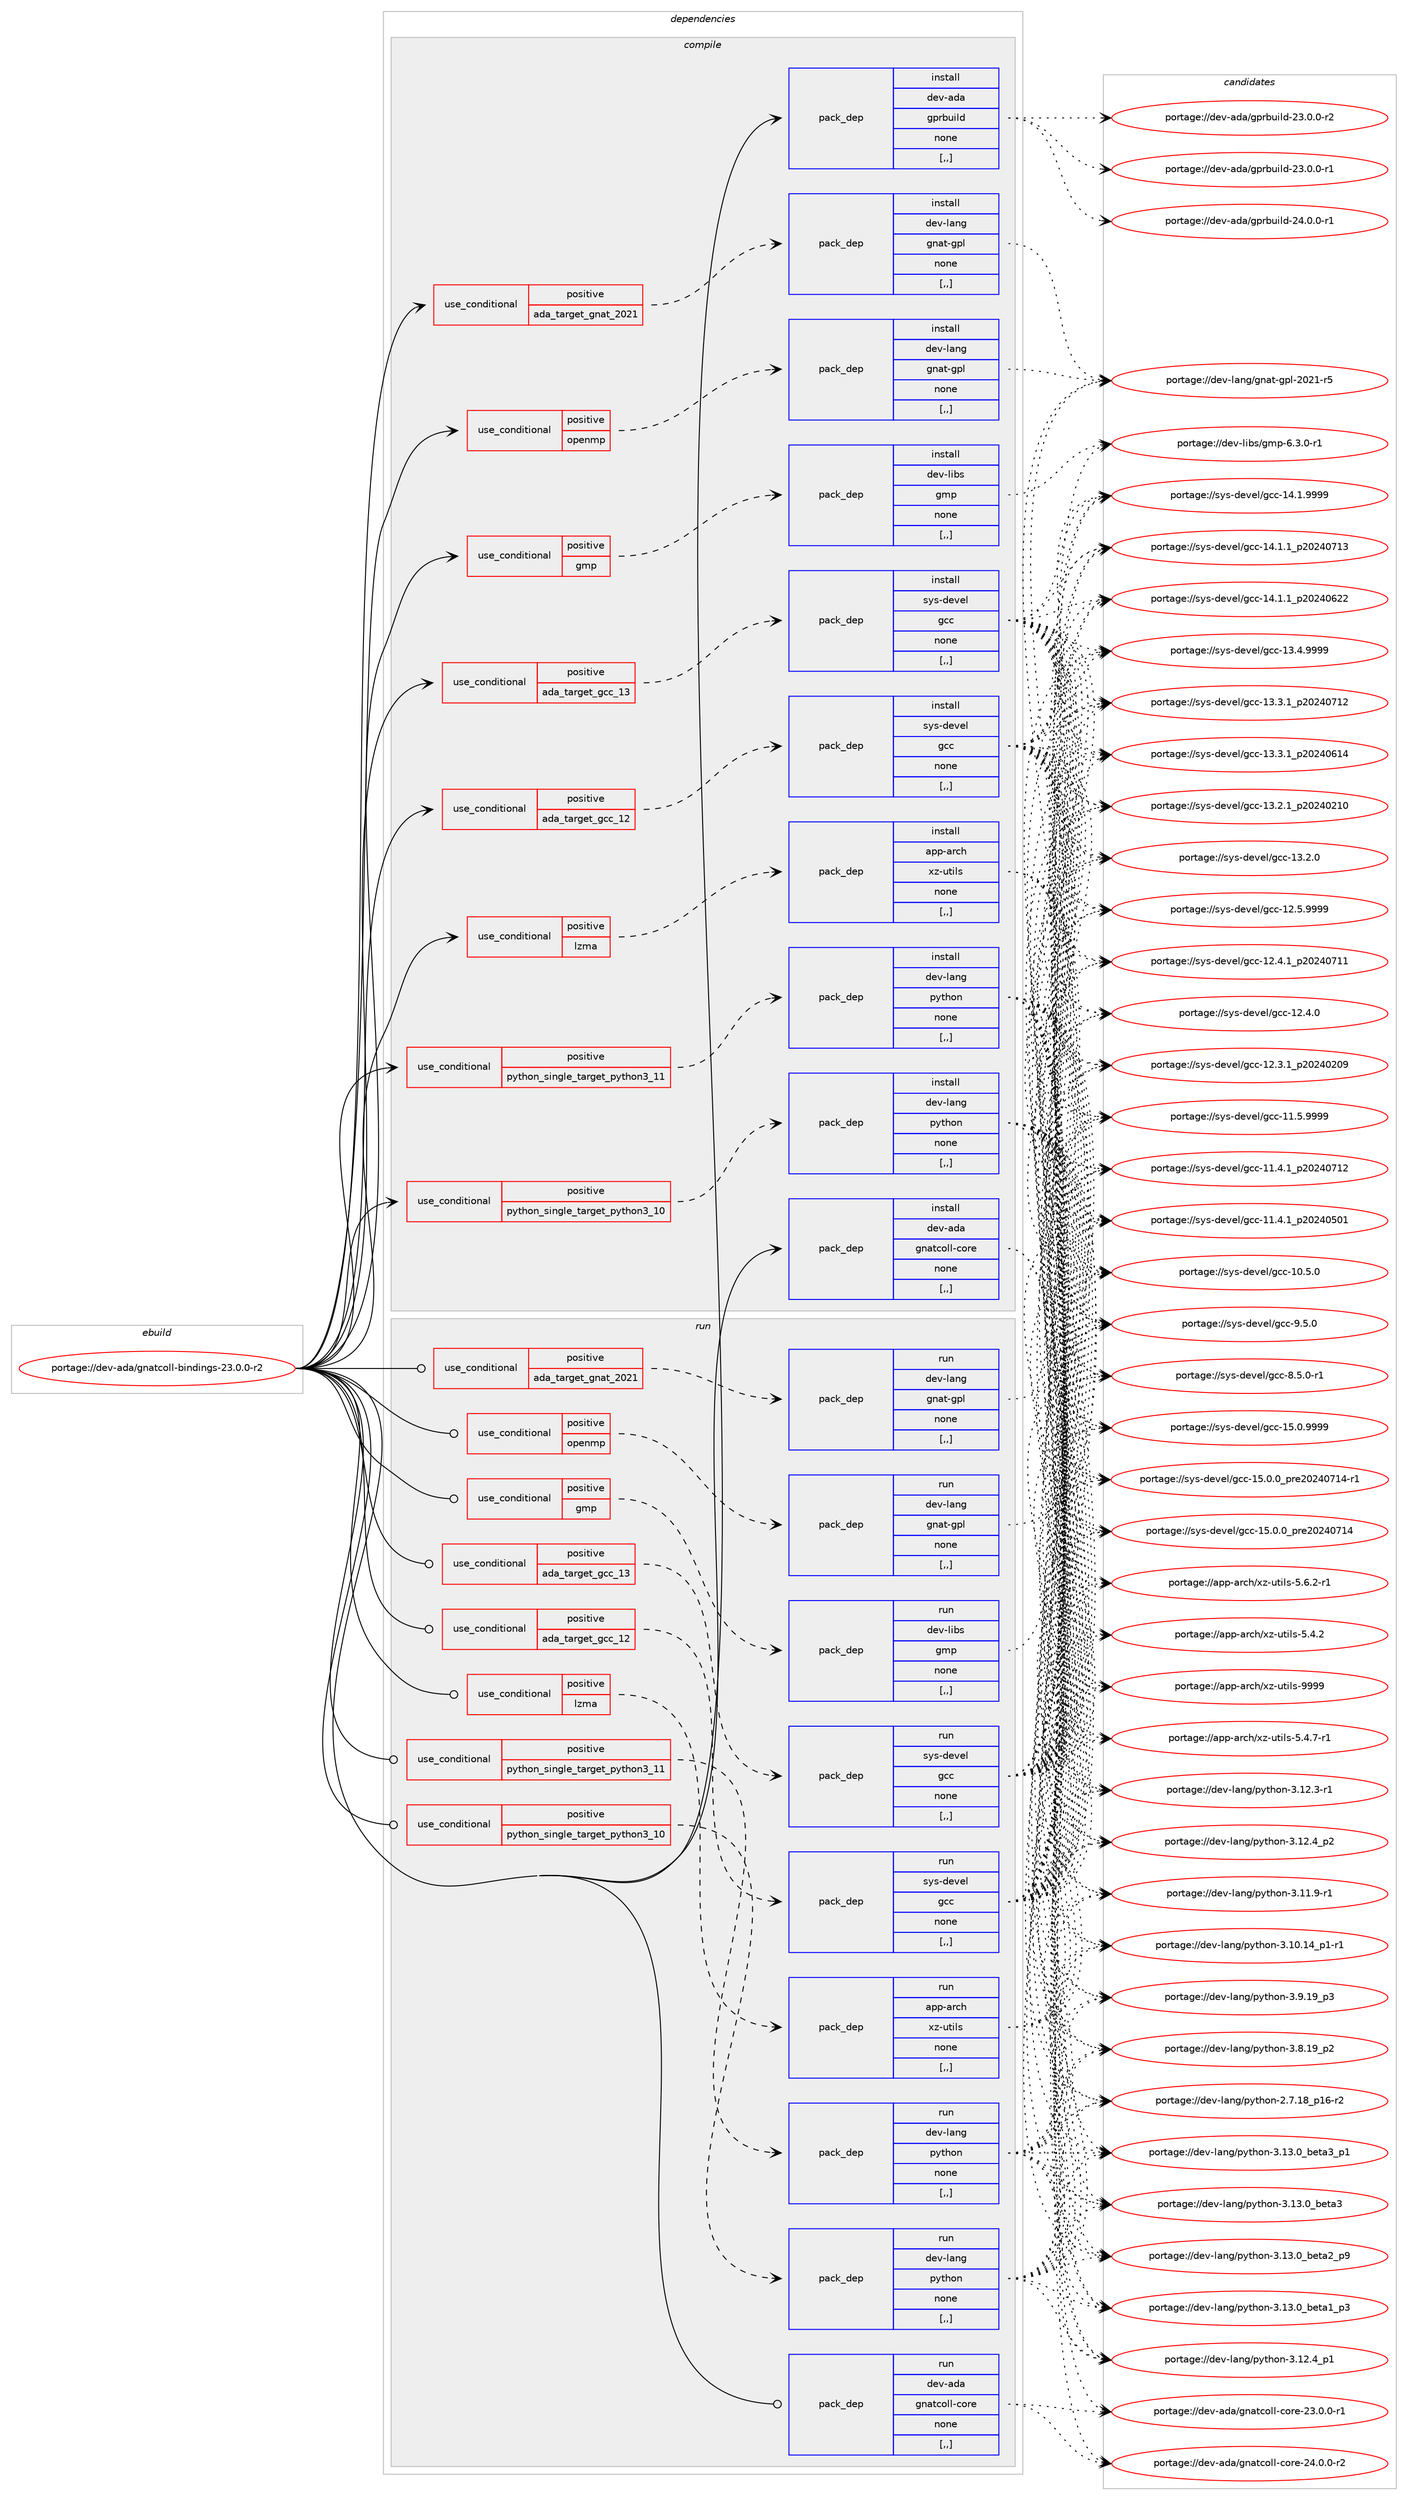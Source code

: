 digraph prolog {

# *************
# Graph options
# *************

newrank=true;
concentrate=true;
compound=true;
graph [rankdir=LR,fontname=Helvetica,fontsize=10,ranksep=1.5];#, ranksep=2.5, nodesep=0.2];
edge  [arrowhead=vee];
node  [fontname=Helvetica,fontsize=10];

# **********
# The ebuild
# **********

subgraph cluster_leftcol {
color=gray;
label=<<i>ebuild</i>>;
id [label="portage://dev-ada/gnatcoll-bindings-23.0.0-r2", color=red, width=4, href="../dev-ada/gnatcoll-bindings-23.0.0-r2.svg"];
}

# ****************
# The dependencies
# ****************

subgraph cluster_midcol {
color=gray;
label=<<i>dependencies</i>>;
subgraph cluster_compile {
fillcolor="#eeeeee";
style=filled;
label=<<i>compile</i>>;
subgraph cond16583 {
dependency63824 [label=<<TABLE BORDER="0" CELLBORDER="1" CELLSPACING="0" CELLPADDING="4"><TR><TD ROWSPAN="3" CELLPADDING="10">use_conditional</TD></TR><TR><TD>positive</TD></TR><TR><TD>ada_target_gcc_12</TD></TR></TABLE>>, shape=none, color=red];
subgraph pack46321 {
dependency63825 [label=<<TABLE BORDER="0" CELLBORDER="1" CELLSPACING="0" CELLPADDING="4" WIDTH="220"><TR><TD ROWSPAN="6" CELLPADDING="30">pack_dep</TD></TR><TR><TD WIDTH="110">install</TD></TR><TR><TD>sys-devel</TD></TR><TR><TD>gcc</TD></TR><TR><TD>none</TD></TR><TR><TD>[,,]</TD></TR></TABLE>>, shape=none, color=blue];
}
dependency63824:e -> dependency63825:w [weight=20,style="dashed",arrowhead="vee"];
}
id:e -> dependency63824:w [weight=20,style="solid",arrowhead="vee"];
subgraph cond16584 {
dependency63826 [label=<<TABLE BORDER="0" CELLBORDER="1" CELLSPACING="0" CELLPADDING="4"><TR><TD ROWSPAN="3" CELLPADDING="10">use_conditional</TD></TR><TR><TD>positive</TD></TR><TR><TD>ada_target_gcc_13</TD></TR></TABLE>>, shape=none, color=red];
subgraph pack46322 {
dependency63827 [label=<<TABLE BORDER="0" CELLBORDER="1" CELLSPACING="0" CELLPADDING="4" WIDTH="220"><TR><TD ROWSPAN="6" CELLPADDING="30">pack_dep</TD></TR><TR><TD WIDTH="110">install</TD></TR><TR><TD>sys-devel</TD></TR><TR><TD>gcc</TD></TR><TR><TD>none</TD></TR><TR><TD>[,,]</TD></TR></TABLE>>, shape=none, color=blue];
}
dependency63826:e -> dependency63827:w [weight=20,style="dashed",arrowhead="vee"];
}
id:e -> dependency63826:w [weight=20,style="solid",arrowhead="vee"];
subgraph cond16585 {
dependency63828 [label=<<TABLE BORDER="0" CELLBORDER="1" CELLSPACING="0" CELLPADDING="4"><TR><TD ROWSPAN="3" CELLPADDING="10">use_conditional</TD></TR><TR><TD>positive</TD></TR><TR><TD>ada_target_gnat_2021</TD></TR></TABLE>>, shape=none, color=red];
subgraph pack46323 {
dependency63829 [label=<<TABLE BORDER="0" CELLBORDER="1" CELLSPACING="0" CELLPADDING="4" WIDTH="220"><TR><TD ROWSPAN="6" CELLPADDING="30">pack_dep</TD></TR><TR><TD WIDTH="110">install</TD></TR><TR><TD>dev-lang</TD></TR><TR><TD>gnat-gpl</TD></TR><TR><TD>none</TD></TR><TR><TD>[,,]</TD></TR></TABLE>>, shape=none, color=blue];
}
dependency63828:e -> dependency63829:w [weight=20,style="dashed",arrowhead="vee"];
}
id:e -> dependency63828:w [weight=20,style="solid",arrowhead="vee"];
subgraph cond16586 {
dependency63830 [label=<<TABLE BORDER="0" CELLBORDER="1" CELLSPACING="0" CELLPADDING="4"><TR><TD ROWSPAN="3" CELLPADDING="10">use_conditional</TD></TR><TR><TD>positive</TD></TR><TR><TD>gmp</TD></TR></TABLE>>, shape=none, color=red];
subgraph pack46324 {
dependency63831 [label=<<TABLE BORDER="0" CELLBORDER="1" CELLSPACING="0" CELLPADDING="4" WIDTH="220"><TR><TD ROWSPAN="6" CELLPADDING="30">pack_dep</TD></TR><TR><TD WIDTH="110">install</TD></TR><TR><TD>dev-libs</TD></TR><TR><TD>gmp</TD></TR><TR><TD>none</TD></TR><TR><TD>[,,]</TD></TR></TABLE>>, shape=none, color=blue];
}
dependency63830:e -> dependency63831:w [weight=20,style="dashed",arrowhead="vee"];
}
id:e -> dependency63830:w [weight=20,style="solid",arrowhead="vee"];
subgraph cond16587 {
dependency63832 [label=<<TABLE BORDER="0" CELLBORDER="1" CELLSPACING="0" CELLPADDING="4"><TR><TD ROWSPAN="3" CELLPADDING="10">use_conditional</TD></TR><TR><TD>positive</TD></TR><TR><TD>lzma</TD></TR></TABLE>>, shape=none, color=red];
subgraph pack46325 {
dependency63833 [label=<<TABLE BORDER="0" CELLBORDER="1" CELLSPACING="0" CELLPADDING="4" WIDTH="220"><TR><TD ROWSPAN="6" CELLPADDING="30">pack_dep</TD></TR><TR><TD WIDTH="110">install</TD></TR><TR><TD>app-arch</TD></TR><TR><TD>xz-utils</TD></TR><TR><TD>none</TD></TR><TR><TD>[,,]</TD></TR></TABLE>>, shape=none, color=blue];
}
dependency63832:e -> dependency63833:w [weight=20,style="dashed",arrowhead="vee"];
}
id:e -> dependency63832:w [weight=20,style="solid",arrowhead="vee"];
subgraph cond16588 {
dependency63834 [label=<<TABLE BORDER="0" CELLBORDER="1" CELLSPACING="0" CELLPADDING="4"><TR><TD ROWSPAN="3" CELLPADDING="10">use_conditional</TD></TR><TR><TD>positive</TD></TR><TR><TD>openmp</TD></TR></TABLE>>, shape=none, color=red];
subgraph pack46326 {
dependency63835 [label=<<TABLE BORDER="0" CELLBORDER="1" CELLSPACING="0" CELLPADDING="4" WIDTH="220"><TR><TD ROWSPAN="6" CELLPADDING="30">pack_dep</TD></TR><TR><TD WIDTH="110">install</TD></TR><TR><TD>dev-lang</TD></TR><TR><TD>gnat-gpl</TD></TR><TR><TD>none</TD></TR><TR><TD>[,,]</TD></TR></TABLE>>, shape=none, color=blue];
}
dependency63834:e -> dependency63835:w [weight=20,style="dashed",arrowhead="vee"];
}
id:e -> dependency63834:w [weight=20,style="solid",arrowhead="vee"];
subgraph cond16589 {
dependency63836 [label=<<TABLE BORDER="0" CELLBORDER="1" CELLSPACING="0" CELLPADDING="4"><TR><TD ROWSPAN="3" CELLPADDING="10">use_conditional</TD></TR><TR><TD>positive</TD></TR><TR><TD>python_single_target_python3_10</TD></TR></TABLE>>, shape=none, color=red];
subgraph pack46327 {
dependency63837 [label=<<TABLE BORDER="0" CELLBORDER="1" CELLSPACING="0" CELLPADDING="4" WIDTH="220"><TR><TD ROWSPAN="6" CELLPADDING="30">pack_dep</TD></TR><TR><TD WIDTH="110">install</TD></TR><TR><TD>dev-lang</TD></TR><TR><TD>python</TD></TR><TR><TD>none</TD></TR><TR><TD>[,,]</TD></TR></TABLE>>, shape=none, color=blue];
}
dependency63836:e -> dependency63837:w [weight=20,style="dashed",arrowhead="vee"];
}
id:e -> dependency63836:w [weight=20,style="solid",arrowhead="vee"];
subgraph cond16590 {
dependency63838 [label=<<TABLE BORDER="0" CELLBORDER="1" CELLSPACING="0" CELLPADDING="4"><TR><TD ROWSPAN="3" CELLPADDING="10">use_conditional</TD></TR><TR><TD>positive</TD></TR><TR><TD>python_single_target_python3_11</TD></TR></TABLE>>, shape=none, color=red];
subgraph pack46328 {
dependency63839 [label=<<TABLE BORDER="0" CELLBORDER="1" CELLSPACING="0" CELLPADDING="4" WIDTH="220"><TR><TD ROWSPAN="6" CELLPADDING="30">pack_dep</TD></TR><TR><TD WIDTH="110">install</TD></TR><TR><TD>dev-lang</TD></TR><TR><TD>python</TD></TR><TR><TD>none</TD></TR><TR><TD>[,,]</TD></TR></TABLE>>, shape=none, color=blue];
}
dependency63838:e -> dependency63839:w [weight=20,style="dashed",arrowhead="vee"];
}
id:e -> dependency63838:w [weight=20,style="solid",arrowhead="vee"];
subgraph pack46329 {
dependency63840 [label=<<TABLE BORDER="0" CELLBORDER="1" CELLSPACING="0" CELLPADDING="4" WIDTH="220"><TR><TD ROWSPAN="6" CELLPADDING="30">pack_dep</TD></TR><TR><TD WIDTH="110">install</TD></TR><TR><TD>dev-ada</TD></TR><TR><TD>gnatcoll-core</TD></TR><TR><TD>none</TD></TR><TR><TD>[,,]</TD></TR></TABLE>>, shape=none, color=blue];
}
id:e -> dependency63840:w [weight=20,style="solid",arrowhead="vee"];
subgraph pack46330 {
dependency63841 [label=<<TABLE BORDER="0" CELLBORDER="1" CELLSPACING="0" CELLPADDING="4" WIDTH="220"><TR><TD ROWSPAN="6" CELLPADDING="30">pack_dep</TD></TR><TR><TD WIDTH="110">install</TD></TR><TR><TD>dev-ada</TD></TR><TR><TD>gprbuild</TD></TR><TR><TD>none</TD></TR><TR><TD>[,,]</TD></TR></TABLE>>, shape=none, color=blue];
}
id:e -> dependency63841:w [weight=20,style="solid",arrowhead="vee"];
}
subgraph cluster_compileandrun {
fillcolor="#eeeeee";
style=filled;
label=<<i>compile and run</i>>;
}
subgraph cluster_run {
fillcolor="#eeeeee";
style=filled;
label=<<i>run</i>>;
subgraph cond16591 {
dependency63842 [label=<<TABLE BORDER="0" CELLBORDER="1" CELLSPACING="0" CELLPADDING="4"><TR><TD ROWSPAN="3" CELLPADDING="10">use_conditional</TD></TR><TR><TD>positive</TD></TR><TR><TD>ada_target_gcc_12</TD></TR></TABLE>>, shape=none, color=red];
subgraph pack46331 {
dependency63843 [label=<<TABLE BORDER="0" CELLBORDER="1" CELLSPACING="0" CELLPADDING="4" WIDTH="220"><TR><TD ROWSPAN="6" CELLPADDING="30">pack_dep</TD></TR><TR><TD WIDTH="110">run</TD></TR><TR><TD>sys-devel</TD></TR><TR><TD>gcc</TD></TR><TR><TD>none</TD></TR><TR><TD>[,,]</TD></TR></TABLE>>, shape=none, color=blue];
}
dependency63842:e -> dependency63843:w [weight=20,style="dashed",arrowhead="vee"];
}
id:e -> dependency63842:w [weight=20,style="solid",arrowhead="odot"];
subgraph cond16592 {
dependency63844 [label=<<TABLE BORDER="0" CELLBORDER="1" CELLSPACING="0" CELLPADDING="4"><TR><TD ROWSPAN="3" CELLPADDING="10">use_conditional</TD></TR><TR><TD>positive</TD></TR><TR><TD>ada_target_gcc_13</TD></TR></TABLE>>, shape=none, color=red];
subgraph pack46332 {
dependency63845 [label=<<TABLE BORDER="0" CELLBORDER="1" CELLSPACING="0" CELLPADDING="4" WIDTH="220"><TR><TD ROWSPAN="6" CELLPADDING="30">pack_dep</TD></TR><TR><TD WIDTH="110">run</TD></TR><TR><TD>sys-devel</TD></TR><TR><TD>gcc</TD></TR><TR><TD>none</TD></TR><TR><TD>[,,]</TD></TR></TABLE>>, shape=none, color=blue];
}
dependency63844:e -> dependency63845:w [weight=20,style="dashed",arrowhead="vee"];
}
id:e -> dependency63844:w [weight=20,style="solid",arrowhead="odot"];
subgraph cond16593 {
dependency63846 [label=<<TABLE BORDER="0" CELLBORDER="1" CELLSPACING="0" CELLPADDING="4"><TR><TD ROWSPAN="3" CELLPADDING="10">use_conditional</TD></TR><TR><TD>positive</TD></TR><TR><TD>ada_target_gnat_2021</TD></TR></TABLE>>, shape=none, color=red];
subgraph pack46333 {
dependency63847 [label=<<TABLE BORDER="0" CELLBORDER="1" CELLSPACING="0" CELLPADDING="4" WIDTH="220"><TR><TD ROWSPAN="6" CELLPADDING="30">pack_dep</TD></TR><TR><TD WIDTH="110">run</TD></TR><TR><TD>dev-lang</TD></TR><TR><TD>gnat-gpl</TD></TR><TR><TD>none</TD></TR><TR><TD>[,,]</TD></TR></TABLE>>, shape=none, color=blue];
}
dependency63846:e -> dependency63847:w [weight=20,style="dashed",arrowhead="vee"];
}
id:e -> dependency63846:w [weight=20,style="solid",arrowhead="odot"];
subgraph cond16594 {
dependency63848 [label=<<TABLE BORDER="0" CELLBORDER="1" CELLSPACING="0" CELLPADDING="4"><TR><TD ROWSPAN="3" CELLPADDING="10">use_conditional</TD></TR><TR><TD>positive</TD></TR><TR><TD>gmp</TD></TR></TABLE>>, shape=none, color=red];
subgraph pack46334 {
dependency63849 [label=<<TABLE BORDER="0" CELLBORDER="1" CELLSPACING="0" CELLPADDING="4" WIDTH="220"><TR><TD ROWSPAN="6" CELLPADDING="30">pack_dep</TD></TR><TR><TD WIDTH="110">run</TD></TR><TR><TD>dev-libs</TD></TR><TR><TD>gmp</TD></TR><TR><TD>none</TD></TR><TR><TD>[,,]</TD></TR></TABLE>>, shape=none, color=blue];
}
dependency63848:e -> dependency63849:w [weight=20,style="dashed",arrowhead="vee"];
}
id:e -> dependency63848:w [weight=20,style="solid",arrowhead="odot"];
subgraph cond16595 {
dependency63850 [label=<<TABLE BORDER="0" CELLBORDER="1" CELLSPACING="0" CELLPADDING="4"><TR><TD ROWSPAN="3" CELLPADDING="10">use_conditional</TD></TR><TR><TD>positive</TD></TR><TR><TD>lzma</TD></TR></TABLE>>, shape=none, color=red];
subgraph pack46335 {
dependency63851 [label=<<TABLE BORDER="0" CELLBORDER="1" CELLSPACING="0" CELLPADDING="4" WIDTH="220"><TR><TD ROWSPAN="6" CELLPADDING="30">pack_dep</TD></TR><TR><TD WIDTH="110">run</TD></TR><TR><TD>app-arch</TD></TR><TR><TD>xz-utils</TD></TR><TR><TD>none</TD></TR><TR><TD>[,,]</TD></TR></TABLE>>, shape=none, color=blue];
}
dependency63850:e -> dependency63851:w [weight=20,style="dashed",arrowhead="vee"];
}
id:e -> dependency63850:w [weight=20,style="solid",arrowhead="odot"];
subgraph cond16596 {
dependency63852 [label=<<TABLE BORDER="0" CELLBORDER="1" CELLSPACING="0" CELLPADDING="4"><TR><TD ROWSPAN="3" CELLPADDING="10">use_conditional</TD></TR><TR><TD>positive</TD></TR><TR><TD>openmp</TD></TR></TABLE>>, shape=none, color=red];
subgraph pack46336 {
dependency63853 [label=<<TABLE BORDER="0" CELLBORDER="1" CELLSPACING="0" CELLPADDING="4" WIDTH="220"><TR><TD ROWSPAN="6" CELLPADDING="30">pack_dep</TD></TR><TR><TD WIDTH="110">run</TD></TR><TR><TD>dev-lang</TD></TR><TR><TD>gnat-gpl</TD></TR><TR><TD>none</TD></TR><TR><TD>[,,]</TD></TR></TABLE>>, shape=none, color=blue];
}
dependency63852:e -> dependency63853:w [weight=20,style="dashed",arrowhead="vee"];
}
id:e -> dependency63852:w [weight=20,style="solid",arrowhead="odot"];
subgraph cond16597 {
dependency63854 [label=<<TABLE BORDER="0" CELLBORDER="1" CELLSPACING="0" CELLPADDING="4"><TR><TD ROWSPAN="3" CELLPADDING="10">use_conditional</TD></TR><TR><TD>positive</TD></TR><TR><TD>python_single_target_python3_10</TD></TR></TABLE>>, shape=none, color=red];
subgraph pack46337 {
dependency63855 [label=<<TABLE BORDER="0" CELLBORDER="1" CELLSPACING="0" CELLPADDING="4" WIDTH="220"><TR><TD ROWSPAN="6" CELLPADDING="30">pack_dep</TD></TR><TR><TD WIDTH="110">run</TD></TR><TR><TD>dev-lang</TD></TR><TR><TD>python</TD></TR><TR><TD>none</TD></TR><TR><TD>[,,]</TD></TR></TABLE>>, shape=none, color=blue];
}
dependency63854:e -> dependency63855:w [weight=20,style="dashed",arrowhead="vee"];
}
id:e -> dependency63854:w [weight=20,style="solid",arrowhead="odot"];
subgraph cond16598 {
dependency63856 [label=<<TABLE BORDER="0" CELLBORDER="1" CELLSPACING="0" CELLPADDING="4"><TR><TD ROWSPAN="3" CELLPADDING="10">use_conditional</TD></TR><TR><TD>positive</TD></TR><TR><TD>python_single_target_python3_11</TD></TR></TABLE>>, shape=none, color=red];
subgraph pack46338 {
dependency63857 [label=<<TABLE BORDER="0" CELLBORDER="1" CELLSPACING="0" CELLPADDING="4" WIDTH="220"><TR><TD ROWSPAN="6" CELLPADDING="30">pack_dep</TD></TR><TR><TD WIDTH="110">run</TD></TR><TR><TD>dev-lang</TD></TR><TR><TD>python</TD></TR><TR><TD>none</TD></TR><TR><TD>[,,]</TD></TR></TABLE>>, shape=none, color=blue];
}
dependency63856:e -> dependency63857:w [weight=20,style="dashed",arrowhead="vee"];
}
id:e -> dependency63856:w [weight=20,style="solid",arrowhead="odot"];
subgraph pack46339 {
dependency63858 [label=<<TABLE BORDER="0" CELLBORDER="1" CELLSPACING="0" CELLPADDING="4" WIDTH="220"><TR><TD ROWSPAN="6" CELLPADDING="30">pack_dep</TD></TR><TR><TD WIDTH="110">run</TD></TR><TR><TD>dev-ada</TD></TR><TR><TD>gnatcoll-core</TD></TR><TR><TD>none</TD></TR><TR><TD>[,,]</TD></TR></TABLE>>, shape=none, color=blue];
}
id:e -> dependency63858:w [weight=20,style="solid",arrowhead="odot"];
}
}

# **************
# The candidates
# **************

subgraph cluster_choices {
rank=same;
color=gray;
label=<<i>candidates</i>>;

subgraph choice46321 {
color=black;
nodesep=1;
choice1151211154510010111810110847103999945495346484657575757 [label="portage://sys-devel/gcc-15.0.9999", color=red, width=4,href="../sys-devel/gcc-15.0.9999.svg"];
choice11512111545100101118101108471039999454953464846489511211410150485052485549524511449 [label="portage://sys-devel/gcc-15.0.0_pre20240714-r1", color=red, width=4,href="../sys-devel/gcc-15.0.0_pre20240714-r1.svg"];
choice1151211154510010111810110847103999945495346484648951121141015048505248554952 [label="portage://sys-devel/gcc-15.0.0_pre20240714", color=red, width=4,href="../sys-devel/gcc-15.0.0_pre20240714.svg"];
choice1151211154510010111810110847103999945495246494657575757 [label="portage://sys-devel/gcc-14.1.9999", color=red, width=4,href="../sys-devel/gcc-14.1.9999.svg"];
choice1151211154510010111810110847103999945495246494649951125048505248554951 [label="portage://sys-devel/gcc-14.1.1_p20240713", color=red, width=4,href="../sys-devel/gcc-14.1.1_p20240713.svg"];
choice1151211154510010111810110847103999945495246494649951125048505248545050 [label="portage://sys-devel/gcc-14.1.1_p20240622", color=red, width=4,href="../sys-devel/gcc-14.1.1_p20240622.svg"];
choice1151211154510010111810110847103999945495146524657575757 [label="portage://sys-devel/gcc-13.4.9999", color=red, width=4,href="../sys-devel/gcc-13.4.9999.svg"];
choice1151211154510010111810110847103999945495146514649951125048505248554950 [label="portage://sys-devel/gcc-13.3.1_p20240712", color=red, width=4,href="../sys-devel/gcc-13.3.1_p20240712.svg"];
choice1151211154510010111810110847103999945495146514649951125048505248544952 [label="portage://sys-devel/gcc-13.3.1_p20240614", color=red, width=4,href="../sys-devel/gcc-13.3.1_p20240614.svg"];
choice1151211154510010111810110847103999945495146504649951125048505248504948 [label="portage://sys-devel/gcc-13.2.1_p20240210", color=red, width=4,href="../sys-devel/gcc-13.2.1_p20240210.svg"];
choice1151211154510010111810110847103999945495146504648 [label="portage://sys-devel/gcc-13.2.0", color=red, width=4,href="../sys-devel/gcc-13.2.0.svg"];
choice1151211154510010111810110847103999945495046534657575757 [label="portage://sys-devel/gcc-12.5.9999", color=red, width=4,href="../sys-devel/gcc-12.5.9999.svg"];
choice1151211154510010111810110847103999945495046524649951125048505248554949 [label="portage://sys-devel/gcc-12.4.1_p20240711", color=red, width=4,href="../sys-devel/gcc-12.4.1_p20240711.svg"];
choice1151211154510010111810110847103999945495046524648 [label="portage://sys-devel/gcc-12.4.0", color=red, width=4,href="../sys-devel/gcc-12.4.0.svg"];
choice1151211154510010111810110847103999945495046514649951125048505248504857 [label="portage://sys-devel/gcc-12.3.1_p20240209", color=red, width=4,href="../sys-devel/gcc-12.3.1_p20240209.svg"];
choice1151211154510010111810110847103999945494946534657575757 [label="portage://sys-devel/gcc-11.5.9999", color=red, width=4,href="../sys-devel/gcc-11.5.9999.svg"];
choice1151211154510010111810110847103999945494946524649951125048505248554950 [label="portage://sys-devel/gcc-11.4.1_p20240712", color=red, width=4,href="../sys-devel/gcc-11.4.1_p20240712.svg"];
choice1151211154510010111810110847103999945494946524649951125048505248534849 [label="portage://sys-devel/gcc-11.4.1_p20240501", color=red, width=4,href="../sys-devel/gcc-11.4.1_p20240501.svg"];
choice1151211154510010111810110847103999945494846534648 [label="portage://sys-devel/gcc-10.5.0", color=red, width=4,href="../sys-devel/gcc-10.5.0.svg"];
choice11512111545100101118101108471039999455746534648 [label="portage://sys-devel/gcc-9.5.0", color=red, width=4,href="../sys-devel/gcc-9.5.0.svg"];
choice115121115451001011181011084710399994556465346484511449 [label="portage://sys-devel/gcc-8.5.0-r1", color=red, width=4,href="../sys-devel/gcc-8.5.0-r1.svg"];
dependency63825:e -> choice1151211154510010111810110847103999945495346484657575757:w [style=dotted,weight="100"];
dependency63825:e -> choice11512111545100101118101108471039999454953464846489511211410150485052485549524511449:w [style=dotted,weight="100"];
dependency63825:e -> choice1151211154510010111810110847103999945495346484648951121141015048505248554952:w [style=dotted,weight="100"];
dependency63825:e -> choice1151211154510010111810110847103999945495246494657575757:w [style=dotted,weight="100"];
dependency63825:e -> choice1151211154510010111810110847103999945495246494649951125048505248554951:w [style=dotted,weight="100"];
dependency63825:e -> choice1151211154510010111810110847103999945495246494649951125048505248545050:w [style=dotted,weight="100"];
dependency63825:e -> choice1151211154510010111810110847103999945495146524657575757:w [style=dotted,weight="100"];
dependency63825:e -> choice1151211154510010111810110847103999945495146514649951125048505248554950:w [style=dotted,weight="100"];
dependency63825:e -> choice1151211154510010111810110847103999945495146514649951125048505248544952:w [style=dotted,weight="100"];
dependency63825:e -> choice1151211154510010111810110847103999945495146504649951125048505248504948:w [style=dotted,weight="100"];
dependency63825:e -> choice1151211154510010111810110847103999945495146504648:w [style=dotted,weight="100"];
dependency63825:e -> choice1151211154510010111810110847103999945495046534657575757:w [style=dotted,weight="100"];
dependency63825:e -> choice1151211154510010111810110847103999945495046524649951125048505248554949:w [style=dotted,weight="100"];
dependency63825:e -> choice1151211154510010111810110847103999945495046524648:w [style=dotted,weight="100"];
dependency63825:e -> choice1151211154510010111810110847103999945495046514649951125048505248504857:w [style=dotted,weight="100"];
dependency63825:e -> choice1151211154510010111810110847103999945494946534657575757:w [style=dotted,weight="100"];
dependency63825:e -> choice1151211154510010111810110847103999945494946524649951125048505248554950:w [style=dotted,weight="100"];
dependency63825:e -> choice1151211154510010111810110847103999945494946524649951125048505248534849:w [style=dotted,weight="100"];
dependency63825:e -> choice1151211154510010111810110847103999945494846534648:w [style=dotted,weight="100"];
dependency63825:e -> choice11512111545100101118101108471039999455746534648:w [style=dotted,weight="100"];
dependency63825:e -> choice115121115451001011181011084710399994556465346484511449:w [style=dotted,weight="100"];
}
subgraph choice46322 {
color=black;
nodesep=1;
choice1151211154510010111810110847103999945495346484657575757 [label="portage://sys-devel/gcc-15.0.9999", color=red, width=4,href="../sys-devel/gcc-15.0.9999.svg"];
choice11512111545100101118101108471039999454953464846489511211410150485052485549524511449 [label="portage://sys-devel/gcc-15.0.0_pre20240714-r1", color=red, width=4,href="../sys-devel/gcc-15.0.0_pre20240714-r1.svg"];
choice1151211154510010111810110847103999945495346484648951121141015048505248554952 [label="portage://sys-devel/gcc-15.0.0_pre20240714", color=red, width=4,href="../sys-devel/gcc-15.0.0_pre20240714.svg"];
choice1151211154510010111810110847103999945495246494657575757 [label="portage://sys-devel/gcc-14.1.9999", color=red, width=4,href="../sys-devel/gcc-14.1.9999.svg"];
choice1151211154510010111810110847103999945495246494649951125048505248554951 [label="portage://sys-devel/gcc-14.1.1_p20240713", color=red, width=4,href="../sys-devel/gcc-14.1.1_p20240713.svg"];
choice1151211154510010111810110847103999945495246494649951125048505248545050 [label="portage://sys-devel/gcc-14.1.1_p20240622", color=red, width=4,href="../sys-devel/gcc-14.1.1_p20240622.svg"];
choice1151211154510010111810110847103999945495146524657575757 [label="portage://sys-devel/gcc-13.4.9999", color=red, width=4,href="../sys-devel/gcc-13.4.9999.svg"];
choice1151211154510010111810110847103999945495146514649951125048505248554950 [label="portage://sys-devel/gcc-13.3.1_p20240712", color=red, width=4,href="../sys-devel/gcc-13.3.1_p20240712.svg"];
choice1151211154510010111810110847103999945495146514649951125048505248544952 [label="portage://sys-devel/gcc-13.3.1_p20240614", color=red, width=4,href="../sys-devel/gcc-13.3.1_p20240614.svg"];
choice1151211154510010111810110847103999945495146504649951125048505248504948 [label="portage://sys-devel/gcc-13.2.1_p20240210", color=red, width=4,href="../sys-devel/gcc-13.2.1_p20240210.svg"];
choice1151211154510010111810110847103999945495146504648 [label="portage://sys-devel/gcc-13.2.0", color=red, width=4,href="../sys-devel/gcc-13.2.0.svg"];
choice1151211154510010111810110847103999945495046534657575757 [label="portage://sys-devel/gcc-12.5.9999", color=red, width=4,href="../sys-devel/gcc-12.5.9999.svg"];
choice1151211154510010111810110847103999945495046524649951125048505248554949 [label="portage://sys-devel/gcc-12.4.1_p20240711", color=red, width=4,href="../sys-devel/gcc-12.4.1_p20240711.svg"];
choice1151211154510010111810110847103999945495046524648 [label="portage://sys-devel/gcc-12.4.0", color=red, width=4,href="../sys-devel/gcc-12.4.0.svg"];
choice1151211154510010111810110847103999945495046514649951125048505248504857 [label="portage://sys-devel/gcc-12.3.1_p20240209", color=red, width=4,href="../sys-devel/gcc-12.3.1_p20240209.svg"];
choice1151211154510010111810110847103999945494946534657575757 [label="portage://sys-devel/gcc-11.5.9999", color=red, width=4,href="../sys-devel/gcc-11.5.9999.svg"];
choice1151211154510010111810110847103999945494946524649951125048505248554950 [label="portage://sys-devel/gcc-11.4.1_p20240712", color=red, width=4,href="../sys-devel/gcc-11.4.1_p20240712.svg"];
choice1151211154510010111810110847103999945494946524649951125048505248534849 [label="portage://sys-devel/gcc-11.4.1_p20240501", color=red, width=4,href="../sys-devel/gcc-11.4.1_p20240501.svg"];
choice1151211154510010111810110847103999945494846534648 [label="portage://sys-devel/gcc-10.5.0", color=red, width=4,href="../sys-devel/gcc-10.5.0.svg"];
choice11512111545100101118101108471039999455746534648 [label="portage://sys-devel/gcc-9.5.0", color=red, width=4,href="../sys-devel/gcc-9.5.0.svg"];
choice115121115451001011181011084710399994556465346484511449 [label="portage://sys-devel/gcc-8.5.0-r1", color=red, width=4,href="../sys-devel/gcc-8.5.0-r1.svg"];
dependency63827:e -> choice1151211154510010111810110847103999945495346484657575757:w [style=dotted,weight="100"];
dependency63827:e -> choice11512111545100101118101108471039999454953464846489511211410150485052485549524511449:w [style=dotted,weight="100"];
dependency63827:e -> choice1151211154510010111810110847103999945495346484648951121141015048505248554952:w [style=dotted,weight="100"];
dependency63827:e -> choice1151211154510010111810110847103999945495246494657575757:w [style=dotted,weight="100"];
dependency63827:e -> choice1151211154510010111810110847103999945495246494649951125048505248554951:w [style=dotted,weight="100"];
dependency63827:e -> choice1151211154510010111810110847103999945495246494649951125048505248545050:w [style=dotted,weight="100"];
dependency63827:e -> choice1151211154510010111810110847103999945495146524657575757:w [style=dotted,weight="100"];
dependency63827:e -> choice1151211154510010111810110847103999945495146514649951125048505248554950:w [style=dotted,weight="100"];
dependency63827:e -> choice1151211154510010111810110847103999945495146514649951125048505248544952:w [style=dotted,weight="100"];
dependency63827:e -> choice1151211154510010111810110847103999945495146504649951125048505248504948:w [style=dotted,weight="100"];
dependency63827:e -> choice1151211154510010111810110847103999945495146504648:w [style=dotted,weight="100"];
dependency63827:e -> choice1151211154510010111810110847103999945495046534657575757:w [style=dotted,weight="100"];
dependency63827:e -> choice1151211154510010111810110847103999945495046524649951125048505248554949:w [style=dotted,weight="100"];
dependency63827:e -> choice1151211154510010111810110847103999945495046524648:w [style=dotted,weight="100"];
dependency63827:e -> choice1151211154510010111810110847103999945495046514649951125048505248504857:w [style=dotted,weight="100"];
dependency63827:e -> choice1151211154510010111810110847103999945494946534657575757:w [style=dotted,weight="100"];
dependency63827:e -> choice1151211154510010111810110847103999945494946524649951125048505248554950:w [style=dotted,weight="100"];
dependency63827:e -> choice1151211154510010111810110847103999945494946524649951125048505248534849:w [style=dotted,weight="100"];
dependency63827:e -> choice1151211154510010111810110847103999945494846534648:w [style=dotted,weight="100"];
dependency63827:e -> choice11512111545100101118101108471039999455746534648:w [style=dotted,weight="100"];
dependency63827:e -> choice115121115451001011181011084710399994556465346484511449:w [style=dotted,weight="100"];
}
subgraph choice46323 {
color=black;
nodesep=1;
choice100101118451089711010347103110971164510311210845504850494511453 [label="portage://dev-lang/gnat-gpl-2021-r5", color=red, width=4,href="../dev-lang/gnat-gpl-2021-r5.svg"];
dependency63829:e -> choice100101118451089711010347103110971164510311210845504850494511453:w [style=dotted,weight="100"];
}
subgraph choice46324 {
color=black;
nodesep=1;
choice1001011184510810598115471031091124554465146484511449 [label="portage://dev-libs/gmp-6.3.0-r1", color=red, width=4,href="../dev-libs/gmp-6.3.0-r1.svg"];
dependency63831:e -> choice1001011184510810598115471031091124554465146484511449:w [style=dotted,weight="100"];
}
subgraph choice46325 {
color=black;
nodesep=1;
choice9711211245971149910447120122451171161051081154557575757 [label="portage://app-arch/xz-utils-9999", color=red, width=4,href="../app-arch/xz-utils-9999.svg"];
choice9711211245971149910447120122451171161051081154553465446504511449 [label="portage://app-arch/xz-utils-5.6.2-r1", color=red, width=4,href="../app-arch/xz-utils-5.6.2-r1.svg"];
choice9711211245971149910447120122451171161051081154553465246554511449 [label="portage://app-arch/xz-utils-5.4.7-r1", color=red, width=4,href="../app-arch/xz-utils-5.4.7-r1.svg"];
choice971121124597114991044712012245117116105108115455346524650 [label="portage://app-arch/xz-utils-5.4.2", color=red, width=4,href="../app-arch/xz-utils-5.4.2.svg"];
dependency63833:e -> choice9711211245971149910447120122451171161051081154557575757:w [style=dotted,weight="100"];
dependency63833:e -> choice9711211245971149910447120122451171161051081154553465446504511449:w [style=dotted,weight="100"];
dependency63833:e -> choice9711211245971149910447120122451171161051081154553465246554511449:w [style=dotted,weight="100"];
dependency63833:e -> choice971121124597114991044712012245117116105108115455346524650:w [style=dotted,weight="100"];
}
subgraph choice46326 {
color=black;
nodesep=1;
choice100101118451089711010347103110971164510311210845504850494511453 [label="portage://dev-lang/gnat-gpl-2021-r5", color=red, width=4,href="../dev-lang/gnat-gpl-2021-r5.svg"];
dependency63835:e -> choice100101118451089711010347103110971164510311210845504850494511453:w [style=dotted,weight="100"];
}
subgraph choice46327 {
color=black;
nodesep=1;
choice10010111845108971101034711212111610411111045514649514648959810111697519511249 [label="portage://dev-lang/python-3.13.0_beta3_p1", color=red, width=4,href="../dev-lang/python-3.13.0_beta3_p1.svg"];
choice1001011184510897110103471121211161041111104551464951464895981011169751 [label="portage://dev-lang/python-3.13.0_beta3", color=red, width=4,href="../dev-lang/python-3.13.0_beta3.svg"];
choice10010111845108971101034711212111610411111045514649514648959810111697509511257 [label="portage://dev-lang/python-3.13.0_beta2_p9", color=red, width=4,href="../dev-lang/python-3.13.0_beta2_p9.svg"];
choice10010111845108971101034711212111610411111045514649514648959810111697499511251 [label="portage://dev-lang/python-3.13.0_beta1_p3", color=red, width=4,href="../dev-lang/python-3.13.0_beta1_p3.svg"];
choice100101118451089711010347112121116104111110455146495046529511250 [label="portage://dev-lang/python-3.12.4_p2", color=red, width=4,href="../dev-lang/python-3.12.4_p2.svg"];
choice100101118451089711010347112121116104111110455146495046529511249 [label="portage://dev-lang/python-3.12.4_p1", color=red, width=4,href="../dev-lang/python-3.12.4_p1.svg"];
choice100101118451089711010347112121116104111110455146495046514511449 [label="portage://dev-lang/python-3.12.3-r1", color=red, width=4,href="../dev-lang/python-3.12.3-r1.svg"];
choice100101118451089711010347112121116104111110455146494946574511449 [label="portage://dev-lang/python-3.11.9-r1", color=red, width=4,href="../dev-lang/python-3.11.9-r1.svg"];
choice100101118451089711010347112121116104111110455146494846495295112494511449 [label="portage://dev-lang/python-3.10.14_p1-r1", color=red, width=4,href="../dev-lang/python-3.10.14_p1-r1.svg"];
choice100101118451089711010347112121116104111110455146574649579511251 [label="portage://dev-lang/python-3.9.19_p3", color=red, width=4,href="../dev-lang/python-3.9.19_p3.svg"];
choice100101118451089711010347112121116104111110455146564649579511250 [label="portage://dev-lang/python-3.8.19_p2", color=red, width=4,href="../dev-lang/python-3.8.19_p2.svg"];
choice100101118451089711010347112121116104111110455046554649569511249544511450 [label="portage://dev-lang/python-2.7.18_p16-r2", color=red, width=4,href="../dev-lang/python-2.7.18_p16-r2.svg"];
dependency63837:e -> choice10010111845108971101034711212111610411111045514649514648959810111697519511249:w [style=dotted,weight="100"];
dependency63837:e -> choice1001011184510897110103471121211161041111104551464951464895981011169751:w [style=dotted,weight="100"];
dependency63837:e -> choice10010111845108971101034711212111610411111045514649514648959810111697509511257:w [style=dotted,weight="100"];
dependency63837:e -> choice10010111845108971101034711212111610411111045514649514648959810111697499511251:w [style=dotted,weight="100"];
dependency63837:e -> choice100101118451089711010347112121116104111110455146495046529511250:w [style=dotted,weight="100"];
dependency63837:e -> choice100101118451089711010347112121116104111110455146495046529511249:w [style=dotted,weight="100"];
dependency63837:e -> choice100101118451089711010347112121116104111110455146495046514511449:w [style=dotted,weight="100"];
dependency63837:e -> choice100101118451089711010347112121116104111110455146494946574511449:w [style=dotted,weight="100"];
dependency63837:e -> choice100101118451089711010347112121116104111110455146494846495295112494511449:w [style=dotted,weight="100"];
dependency63837:e -> choice100101118451089711010347112121116104111110455146574649579511251:w [style=dotted,weight="100"];
dependency63837:e -> choice100101118451089711010347112121116104111110455146564649579511250:w [style=dotted,weight="100"];
dependency63837:e -> choice100101118451089711010347112121116104111110455046554649569511249544511450:w [style=dotted,weight="100"];
}
subgraph choice46328 {
color=black;
nodesep=1;
choice10010111845108971101034711212111610411111045514649514648959810111697519511249 [label="portage://dev-lang/python-3.13.0_beta3_p1", color=red, width=4,href="../dev-lang/python-3.13.0_beta3_p1.svg"];
choice1001011184510897110103471121211161041111104551464951464895981011169751 [label="portage://dev-lang/python-3.13.0_beta3", color=red, width=4,href="../dev-lang/python-3.13.0_beta3.svg"];
choice10010111845108971101034711212111610411111045514649514648959810111697509511257 [label="portage://dev-lang/python-3.13.0_beta2_p9", color=red, width=4,href="../dev-lang/python-3.13.0_beta2_p9.svg"];
choice10010111845108971101034711212111610411111045514649514648959810111697499511251 [label="portage://dev-lang/python-3.13.0_beta1_p3", color=red, width=4,href="../dev-lang/python-3.13.0_beta1_p3.svg"];
choice100101118451089711010347112121116104111110455146495046529511250 [label="portage://dev-lang/python-3.12.4_p2", color=red, width=4,href="../dev-lang/python-3.12.4_p2.svg"];
choice100101118451089711010347112121116104111110455146495046529511249 [label="portage://dev-lang/python-3.12.4_p1", color=red, width=4,href="../dev-lang/python-3.12.4_p1.svg"];
choice100101118451089711010347112121116104111110455146495046514511449 [label="portage://dev-lang/python-3.12.3-r1", color=red, width=4,href="../dev-lang/python-3.12.3-r1.svg"];
choice100101118451089711010347112121116104111110455146494946574511449 [label="portage://dev-lang/python-3.11.9-r1", color=red, width=4,href="../dev-lang/python-3.11.9-r1.svg"];
choice100101118451089711010347112121116104111110455146494846495295112494511449 [label="portage://dev-lang/python-3.10.14_p1-r1", color=red, width=4,href="../dev-lang/python-3.10.14_p1-r1.svg"];
choice100101118451089711010347112121116104111110455146574649579511251 [label="portage://dev-lang/python-3.9.19_p3", color=red, width=4,href="../dev-lang/python-3.9.19_p3.svg"];
choice100101118451089711010347112121116104111110455146564649579511250 [label="portage://dev-lang/python-3.8.19_p2", color=red, width=4,href="../dev-lang/python-3.8.19_p2.svg"];
choice100101118451089711010347112121116104111110455046554649569511249544511450 [label="portage://dev-lang/python-2.7.18_p16-r2", color=red, width=4,href="../dev-lang/python-2.7.18_p16-r2.svg"];
dependency63839:e -> choice10010111845108971101034711212111610411111045514649514648959810111697519511249:w [style=dotted,weight="100"];
dependency63839:e -> choice1001011184510897110103471121211161041111104551464951464895981011169751:w [style=dotted,weight="100"];
dependency63839:e -> choice10010111845108971101034711212111610411111045514649514648959810111697509511257:w [style=dotted,weight="100"];
dependency63839:e -> choice10010111845108971101034711212111610411111045514649514648959810111697499511251:w [style=dotted,weight="100"];
dependency63839:e -> choice100101118451089711010347112121116104111110455146495046529511250:w [style=dotted,weight="100"];
dependency63839:e -> choice100101118451089711010347112121116104111110455146495046529511249:w [style=dotted,weight="100"];
dependency63839:e -> choice100101118451089711010347112121116104111110455146495046514511449:w [style=dotted,weight="100"];
dependency63839:e -> choice100101118451089711010347112121116104111110455146494946574511449:w [style=dotted,weight="100"];
dependency63839:e -> choice100101118451089711010347112121116104111110455146494846495295112494511449:w [style=dotted,weight="100"];
dependency63839:e -> choice100101118451089711010347112121116104111110455146574649579511251:w [style=dotted,weight="100"];
dependency63839:e -> choice100101118451089711010347112121116104111110455146564649579511250:w [style=dotted,weight="100"];
dependency63839:e -> choice100101118451089711010347112121116104111110455046554649569511249544511450:w [style=dotted,weight="100"];
}
subgraph choice46329 {
color=black;
nodesep=1;
choice1001011184597100974710311097116991111081084599111114101455052464846484511450 [label="portage://dev-ada/gnatcoll-core-24.0.0-r2", color=red, width=4,href="../dev-ada/gnatcoll-core-24.0.0-r2.svg"];
choice1001011184597100974710311097116991111081084599111114101455051464846484511449 [label="portage://dev-ada/gnatcoll-core-23.0.0-r1", color=red, width=4,href="../dev-ada/gnatcoll-core-23.0.0-r1.svg"];
dependency63840:e -> choice1001011184597100974710311097116991111081084599111114101455052464846484511450:w [style=dotted,weight="100"];
dependency63840:e -> choice1001011184597100974710311097116991111081084599111114101455051464846484511449:w [style=dotted,weight="100"];
}
subgraph choice46330 {
color=black;
nodesep=1;
choice1001011184597100974710311211498117105108100455052464846484511449 [label="portage://dev-ada/gprbuild-24.0.0-r1", color=red, width=4,href="../dev-ada/gprbuild-24.0.0-r1.svg"];
choice1001011184597100974710311211498117105108100455051464846484511450 [label="portage://dev-ada/gprbuild-23.0.0-r2", color=red, width=4,href="../dev-ada/gprbuild-23.0.0-r2.svg"];
choice1001011184597100974710311211498117105108100455051464846484511449 [label="portage://dev-ada/gprbuild-23.0.0-r1", color=red, width=4,href="../dev-ada/gprbuild-23.0.0-r1.svg"];
dependency63841:e -> choice1001011184597100974710311211498117105108100455052464846484511449:w [style=dotted,weight="100"];
dependency63841:e -> choice1001011184597100974710311211498117105108100455051464846484511450:w [style=dotted,weight="100"];
dependency63841:e -> choice1001011184597100974710311211498117105108100455051464846484511449:w [style=dotted,weight="100"];
}
subgraph choice46331 {
color=black;
nodesep=1;
choice1151211154510010111810110847103999945495346484657575757 [label="portage://sys-devel/gcc-15.0.9999", color=red, width=4,href="../sys-devel/gcc-15.0.9999.svg"];
choice11512111545100101118101108471039999454953464846489511211410150485052485549524511449 [label="portage://sys-devel/gcc-15.0.0_pre20240714-r1", color=red, width=4,href="../sys-devel/gcc-15.0.0_pre20240714-r1.svg"];
choice1151211154510010111810110847103999945495346484648951121141015048505248554952 [label="portage://sys-devel/gcc-15.0.0_pre20240714", color=red, width=4,href="../sys-devel/gcc-15.0.0_pre20240714.svg"];
choice1151211154510010111810110847103999945495246494657575757 [label="portage://sys-devel/gcc-14.1.9999", color=red, width=4,href="../sys-devel/gcc-14.1.9999.svg"];
choice1151211154510010111810110847103999945495246494649951125048505248554951 [label="portage://sys-devel/gcc-14.1.1_p20240713", color=red, width=4,href="../sys-devel/gcc-14.1.1_p20240713.svg"];
choice1151211154510010111810110847103999945495246494649951125048505248545050 [label="portage://sys-devel/gcc-14.1.1_p20240622", color=red, width=4,href="../sys-devel/gcc-14.1.1_p20240622.svg"];
choice1151211154510010111810110847103999945495146524657575757 [label="portage://sys-devel/gcc-13.4.9999", color=red, width=4,href="../sys-devel/gcc-13.4.9999.svg"];
choice1151211154510010111810110847103999945495146514649951125048505248554950 [label="portage://sys-devel/gcc-13.3.1_p20240712", color=red, width=4,href="../sys-devel/gcc-13.3.1_p20240712.svg"];
choice1151211154510010111810110847103999945495146514649951125048505248544952 [label="portage://sys-devel/gcc-13.3.1_p20240614", color=red, width=4,href="../sys-devel/gcc-13.3.1_p20240614.svg"];
choice1151211154510010111810110847103999945495146504649951125048505248504948 [label="portage://sys-devel/gcc-13.2.1_p20240210", color=red, width=4,href="../sys-devel/gcc-13.2.1_p20240210.svg"];
choice1151211154510010111810110847103999945495146504648 [label="portage://sys-devel/gcc-13.2.0", color=red, width=4,href="../sys-devel/gcc-13.2.0.svg"];
choice1151211154510010111810110847103999945495046534657575757 [label="portage://sys-devel/gcc-12.5.9999", color=red, width=4,href="../sys-devel/gcc-12.5.9999.svg"];
choice1151211154510010111810110847103999945495046524649951125048505248554949 [label="portage://sys-devel/gcc-12.4.1_p20240711", color=red, width=4,href="../sys-devel/gcc-12.4.1_p20240711.svg"];
choice1151211154510010111810110847103999945495046524648 [label="portage://sys-devel/gcc-12.4.0", color=red, width=4,href="../sys-devel/gcc-12.4.0.svg"];
choice1151211154510010111810110847103999945495046514649951125048505248504857 [label="portage://sys-devel/gcc-12.3.1_p20240209", color=red, width=4,href="../sys-devel/gcc-12.3.1_p20240209.svg"];
choice1151211154510010111810110847103999945494946534657575757 [label="portage://sys-devel/gcc-11.5.9999", color=red, width=4,href="../sys-devel/gcc-11.5.9999.svg"];
choice1151211154510010111810110847103999945494946524649951125048505248554950 [label="portage://sys-devel/gcc-11.4.1_p20240712", color=red, width=4,href="../sys-devel/gcc-11.4.1_p20240712.svg"];
choice1151211154510010111810110847103999945494946524649951125048505248534849 [label="portage://sys-devel/gcc-11.4.1_p20240501", color=red, width=4,href="../sys-devel/gcc-11.4.1_p20240501.svg"];
choice1151211154510010111810110847103999945494846534648 [label="portage://sys-devel/gcc-10.5.0", color=red, width=4,href="../sys-devel/gcc-10.5.0.svg"];
choice11512111545100101118101108471039999455746534648 [label="portage://sys-devel/gcc-9.5.0", color=red, width=4,href="../sys-devel/gcc-9.5.0.svg"];
choice115121115451001011181011084710399994556465346484511449 [label="portage://sys-devel/gcc-8.5.0-r1", color=red, width=4,href="../sys-devel/gcc-8.5.0-r1.svg"];
dependency63843:e -> choice1151211154510010111810110847103999945495346484657575757:w [style=dotted,weight="100"];
dependency63843:e -> choice11512111545100101118101108471039999454953464846489511211410150485052485549524511449:w [style=dotted,weight="100"];
dependency63843:e -> choice1151211154510010111810110847103999945495346484648951121141015048505248554952:w [style=dotted,weight="100"];
dependency63843:e -> choice1151211154510010111810110847103999945495246494657575757:w [style=dotted,weight="100"];
dependency63843:e -> choice1151211154510010111810110847103999945495246494649951125048505248554951:w [style=dotted,weight="100"];
dependency63843:e -> choice1151211154510010111810110847103999945495246494649951125048505248545050:w [style=dotted,weight="100"];
dependency63843:e -> choice1151211154510010111810110847103999945495146524657575757:w [style=dotted,weight="100"];
dependency63843:e -> choice1151211154510010111810110847103999945495146514649951125048505248554950:w [style=dotted,weight="100"];
dependency63843:e -> choice1151211154510010111810110847103999945495146514649951125048505248544952:w [style=dotted,weight="100"];
dependency63843:e -> choice1151211154510010111810110847103999945495146504649951125048505248504948:w [style=dotted,weight="100"];
dependency63843:e -> choice1151211154510010111810110847103999945495146504648:w [style=dotted,weight="100"];
dependency63843:e -> choice1151211154510010111810110847103999945495046534657575757:w [style=dotted,weight="100"];
dependency63843:e -> choice1151211154510010111810110847103999945495046524649951125048505248554949:w [style=dotted,weight="100"];
dependency63843:e -> choice1151211154510010111810110847103999945495046524648:w [style=dotted,weight="100"];
dependency63843:e -> choice1151211154510010111810110847103999945495046514649951125048505248504857:w [style=dotted,weight="100"];
dependency63843:e -> choice1151211154510010111810110847103999945494946534657575757:w [style=dotted,weight="100"];
dependency63843:e -> choice1151211154510010111810110847103999945494946524649951125048505248554950:w [style=dotted,weight="100"];
dependency63843:e -> choice1151211154510010111810110847103999945494946524649951125048505248534849:w [style=dotted,weight="100"];
dependency63843:e -> choice1151211154510010111810110847103999945494846534648:w [style=dotted,weight="100"];
dependency63843:e -> choice11512111545100101118101108471039999455746534648:w [style=dotted,weight="100"];
dependency63843:e -> choice115121115451001011181011084710399994556465346484511449:w [style=dotted,weight="100"];
}
subgraph choice46332 {
color=black;
nodesep=1;
choice1151211154510010111810110847103999945495346484657575757 [label="portage://sys-devel/gcc-15.0.9999", color=red, width=4,href="../sys-devel/gcc-15.0.9999.svg"];
choice11512111545100101118101108471039999454953464846489511211410150485052485549524511449 [label="portage://sys-devel/gcc-15.0.0_pre20240714-r1", color=red, width=4,href="../sys-devel/gcc-15.0.0_pre20240714-r1.svg"];
choice1151211154510010111810110847103999945495346484648951121141015048505248554952 [label="portage://sys-devel/gcc-15.0.0_pre20240714", color=red, width=4,href="../sys-devel/gcc-15.0.0_pre20240714.svg"];
choice1151211154510010111810110847103999945495246494657575757 [label="portage://sys-devel/gcc-14.1.9999", color=red, width=4,href="../sys-devel/gcc-14.1.9999.svg"];
choice1151211154510010111810110847103999945495246494649951125048505248554951 [label="portage://sys-devel/gcc-14.1.1_p20240713", color=red, width=4,href="../sys-devel/gcc-14.1.1_p20240713.svg"];
choice1151211154510010111810110847103999945495246494649951125048505248545050 [label="portage://sys-devel/gcc-14.1.1_p20240622", color=red, width=4,href="../sys-devel/gcc-14.1.1_p20240622.svg"];
choice1151211154510010111810110847103999945495146524657575757 [label="portage://sys-devel/gcc-13.4.9999", color=red, width=4,href="../sys-devel/gcc-13.4.9999.svg"];
choice1151211154510010111810110847103999945495146514649951125048505248554950 [label="portage://sys-devel/gcc-13.3.1_p20240712", color=red, width=4,href="../sys-devel/gcc-13.3.1_p20240712.svg"];
choice1151211154510010111810110847103999945495146514649951125048505248544952 [label="portage://sys-devel/gcc-13.3.1_p20240614", color=red, width=4,href="../sys-devel/gcc-13.3.1_p20240614.svg"];
choice1151211154510010111810110847103999945495146504649951125048505248504948 [label="portage://sys-devel/gcc-13.2.1_p20240210", color=red, width=4,href="../sys-devel/gcc-13.2.1_p20240210.svg"];
choice1151211154510010111810110847103999945495146504648 [label="portage://sys-devel/gcc-13.2.0", color=red, width=4,href="../sys-devel/gcc-13.2.0.svg"];
choice1151211154510010111810110847103999945495046534657575757 [label="portage://sys-devel/gcc-12.5.9999", color=red, width=4,href="../sys-devel/gcc-12.5.9999.svg"];
choice1151211154510010111810110847103999945495046524649951125048505248554949 [label="portage://sys-devel/gcc-12.4.1_p20240711", color=red, width=4,href="../sys-devel/gcc-12.4.1_p20240711.svg"];
choice1151211154510010111810110847103999945495046524648 [label="portage://sys-devel/gcc-12.4.0", color=red, width=4,href="../sys-devel/gcc-12.4.0.svg"];
choice1151211154510010111810110847103999945495046514649951125048505248504857 [label="portage://sys-devel/gcc-12.3.1_p20240209", color=red, width=4,href="../sys-devel/gcc-12.3.1_p20240209.svg"];
choice1151211154510010111810110847103999945494946534657575757 [label="portage://sys-devel/gcc-11.5.9999", color=red, width=4,href="../sys-devel/gcc-11.5.9999.svg"];
choice1151211154510010111810110847103999945494946524649951125048505248554950 [label="portage://sys-devel/gcc-11.4.1_p20240712", color=red, width=4,href="../sys-devel/gcc-11.4.1_p20240712.svg"];
choice1151211154510010111810110847103999945494946524649951125048505248534849 [label="portage://sys-devel/gcc-11.4.1_p20240501", color=red, width=4,href="../sys-devel/gcc-11.4.1_p20240501.svg"];
choice1151211154510010111810110847103999945494846534648 [label="portage://sys-devel/gcc-10.5.0", color=red, width=4,href="../sys-devel/gcc-10.5.0.svg"];
choice11512111545100101118101108471039999455746534648 [label="portage://sys-devel/gcc-9.5.0", color=red, width=4,href="../sys-devel/gcc-9.5.0.svg"];
choice115121115451001011181011084710399994556465346484511449 [label="portage://sys-devel/gcc-8.5.0-r1", color=red, width=4,href="../sys-devel/gcc-8.5.0-r1.svg"];
dependency63845:e -> choice1151211154510010111810110847103999945495346484657575757:w [style=dotted,weight="100"];
dependency63845:e -> choice11512111545100101118101108471039999454953464846489511211410150485052485549524511449:w [style=dotted,weight="100"];
dependency63845:e -> choice1151211154510010111810110847103999945495346484648951121141015048505248554952:w [style=dotted,weight="100"];
dependency63845:e -> choice1151211154510010111810110847103999945495246494657575757:w [style=dotted,weight="100"];
dependency63845:e -> choice1151211154510010111810110847103999945495246494649951125048505248554951:w [style=dotted,weight="100"];
dependency63845:e -> choice1151211154510010111810110847103999945495246494649951125048505248545050:w [style=dotted,weight="100"];
dependency63845:e -> choice1151211154510010111810110847103999945495146524657575757:w [style=dotted,weight="100"];
dependency63845:e -> choice1151211154510010111810110847103999945495146514649951125048505248554950:w [style=dotted,weight="100"];
dependency63845:e -> choice1151211154510010111810110847103999945495146514649951125048505248544952:w [style=dotted,weight="100"];
dependency63845:e -> choice1151211154510010111810110847103999945495146504649951125048505248504948:w [style=dotted,weight="100"];
dependency63845:e -> choice1151211154510010111810110847103999945495146504648:w [style=dotted,weight="100"];
dependency63845:e -> choice1151211154510010111810110847103999945495046534657575757:w [style=dotted,weight="100"];
dependency63845:e -> choice1151211154510010111810110847103999945495046524649951125048505248554949:w [style=dotted,weight="100"];
dependency63845:e -> choice1151211154510010111810110847103999945495046524648:w [style=dotted,weight="100"];
dependency63845:e -> choice1151211154510010111810110847103999945495046514649951125048505248504857:w [style=dotted,weight="100"];
dependency63845:e -> choice1151211154510010111810110847103999945494946534657575757:w [style=dotted,weight="100"];
dependency63845:e -> choice1151211154510010111810110847103999945494946524649951125048505248554950:w [style=dotted,weight="100"];
dependency63845:e -> choice1151211154510010111810110847103999945494946524649951125048505248534849:w [style=dotted,weight="100"];
dependency63845:e -> choice1151211154510010111810110847103999945494846534648:w [style=dotted,weight="100"];
dependency63845:e -> choice11512111545100101118101108471039999455746534648:w [style=dotted,weight="100"];
dependency63845:e -> choice115121115451001011181011084710399994556465346484511449:w [style=dotted,weight="100"];
}
subgraph choice46333 {
color=black;
nodesep=1;
choice100101118451089711010347103110971164510311210845504850494511453 [label="portage://dev-lang/gnat-gpl-2021-r5", color=red, width=4,href="../dev-lang/gnat-gpl-2021-r5.svg"];
dependency63847:e -> choice100101118451089711010347103110971164510311210845504850494511453:w [style=dotted,weight="100"];
}
subgraph choice46334 {
color=black;
nodesep=1;
choice1001011184510810598115471031091124554465146484511449 [label="portage://dev-libs/gmp-6.3.0-r1", color=red, width=4,href="../dev-libs/gmp-6.3.0-r1.svg"];
dependency63849:e -> choice1001011184510810598115471031091124554465146484511449:w [style=dotted,weight="100"];
}
subgraph choice46335 {
color=black;
nodesep=1;
choice9711211245971149910447120122451171161051081154557575757 [label="portage://app-arch/xz-utils-9999", color=red, width=4,href="../app-arch/xz-utils-9999.svg"];
choice9711211245971149910447120122451171161051081154553465446504511449 [label="portage://app-arch/xz-utils-5.6.2-r1", color=red, width=4,href="../app-arch/xz-utils-5.6.2-r1.svg"];
choice9711211245971149910447120122451171161051081154553465246554511449 [label="portage://app-arch/xz-utils-5.4.7-r1", color=red, width=4,href="../app-arch/xz-utils-5.4.7-r1.svg"];
choice971121124597114991044712012245117116105108115455346524650 [label="portage://app-arch/xz-utils-5.4.2", color=red, width=4,href="../app-arch/xz-utils-5.4.2.svg"];
dependency63851:e -> choice9711211245971149910447120122451171161051081154557575757:w [style=dotted,weight="100"];
dependency63851:e -> choice9711211245971149910447120122451171161051081154553465446504511449:w [style=dotted,weight="100"];
dependency63851:e -> choice9711211245971149910447120122451171161051081154553465246554511449:w [style=dotted,weight="100"];
dependency63851:e -> choice971121124597114991044712012245117116105108115455346524650:w [style=dotted,weight="100"];
}
subgraph choice46336 {
color=black;
nodesep=1;
choice100101118451089711010347103110971164510311210845504850494511453 [label="portage://dev-lang/gnat-gpl-2021-r5", color=red, width=4,href="../dev-lang/gnat-gpl-2021-r5.svg"];
dependency63853:e -> choice100101118451089711010347103110971164510311210845504850494511453:w [style=dotted,weight="100"];
}
subgraph choice46337 {
color=black;
nodesep=1;
choice10010111845108971101034711212111610411111045514649514648959810111697519511249 [label="portage://dev-lang/python-3.13.0_beta3_p1", color=red, width=4,href="../dev-lang/python-3.13.0_beta3_p1.svg"];
choice1001011184510897110103471121211161041111104551464951464895981011169751 [label="portage://dev-lang/python-3.13.0_beta3", color=red, width=4,href="../dev-lang/python-3.13.0_beta3.svg"];
choice10010111845108971101034711212111610411111045514649514648959810111697509511257 [label="portage://dev-lang/python-3.13.0_beta2_p9", color=red, width=4,href="../dev-lang/python-3.13.0_beta2_p9.svg"];
choice10010111845108971101034711212111610411111045514649514648959810111697499511251 [label="portage://dev-lang/python-3.13.0_beta1_p3", color=red, width=4,href="../dev-lang/python-3.13.0_beta1_p3.svg"];
choice100101118451089711010347112121116104111110455146495046529511250 [label="portage://dev-lang/python-3.12.4_p2", color=red, width=4,href="../dev-lang/python-3.12.4_p2.svg"];
choice100101118451089711010347112121116104111110455146495046529511249 [label="portage://dev-lang/python-3.12.4_p1", color=red, width=4,href="../dev-lang/python-3.12.4_p1.svg"];
choice100101118451089711010347112121116104111110455146495046514511449 [label="portage://dev-lang/python-3.12.3-r1", color=red, width=4,href="../dev-lang/python-3.12.3-r1.svg"];
choice100101118451089711010347112121116104111110455146494946574511449 [label="portage://dev-lang/python-3.11.9-r1", color=red, width=4,href="../dev-lang/python-3.11.9-r1.svg"];
choice100101118451089711010347112121116104111110455146494846495295112494511449 [label="portage://dev-lang/python-3.10.14_p1-r1", color=red, width=4,href="../dev-lang/python-3.10.14_p1-r1.svg"];
choice100101118451089711010347112121116104111110455146574649579511251 [label="portage://dev-lang/python-3.9.19_p3", color=red, width=4,href="../dev-lang/python-3.9.19_p3.svg"];
choice100101118451089711010347112121116104111110455146564649579511250 [label="portage://dev-lang/python-3.8.19_p2", color=red, width=4,href="../dev-lang/python-3.8.19_p2.svg"];
choice100101118451089711010347112121116104111110455046554649569511249544511450 [label="portage://dev-lang/python-2.7.18_p16-r2", color=red, width=4,href="../dev-lang/python-2.7.18_p16-r2.svg"];
dependency63855:e -> choice10010111845108971101034711212111610411111045514649514648959810111697519511249:w [style=dotted,weight="100"];
dependency63855:e -> choice1001011184510897110103471121211161041111104551464951464895981011169751:w [style=dotted,weight="100"];
dependency63855:e -> choice10010111845108971101034711212111610411111045514649514648959810111697509511257:w [style=dotted,weight="100"];
dependency63855:e -> choice10010111845108971101034711212111610411111045514649514648959810111697499511251:w [style=dotted,weight="100"];
dependency63855:e -> choice100101118451089711010347112121116104111110455146495046529511250:w [style=dotted,weight="100"];
dependency63855:e -> choice100101118451089711010347112121116104111110455146495046529511249:w [style=dotted,weight="100"];
dependency63855:e -> choice100101118451089711010347112121116104111110455146495046514511449:w [style=dotted,weight="100"];
dependency63855:e -> choice100101118451089711010347112121116104111110455146494946574511449:w [style=dotted,weight="100"];
dependency63855:e -> choice100101118451089711010347112121116104111110455146494846495295112494511449:w [style=dotted,weight="100"];
dependency63855:e -> choice100101118451089711010347112121116104111110455146574649579511251:w [style=dotted,weight="100"];
dependency63855:e -> choice100101118451089711010347112121116104111110455146564649579511250:w [style=dotted,weight="100"];
dependency63855:e -> choice100101118451089711010347112121116104111110455046554649569511249544511450:w [style=dotted,weight="100"];
}
subgraph choice46338 {
color=black;
nodesep=1;
choice10010111845108971101034711212111610411111045514649514648959810111697519511249 [label="portage://dev-lang/python-3.13.0_beta3_p1", color=red, width=4,href="../dev-lang/python-3.13.0_beta3_p1.svg"];
choice1001011184510897110103471121211161041111104551464951464895981011169751 [label="portage://dev-lang/python-3.13.0_beta3", color=red, width=4,href="../dev-lang/python-3.13.0_beta3.svg"];
choice10010111845108971101034711212111610411111045514649514648959810111697509511257 [label="portage://dev-lang/python-3.13.0_beta2_p9", color=red, width=4,href="../dev-lang/python-3.13.0_beta2_p9.svg"];
choice10010111845108971101034711212111610411111045514649514648959810111697499511251 [label="portage://dev-lang/python-3.13.0_beta1_p3", color=red, width=4,href="../dev-lang/python-3.13.0_beta1_p3.svg"];
choice100101118451089711010347112121116104111110455146495046529511250 [label="portage://dev-lang/python-3.12.4_p2", color=red, width=4,href="../dev-lang/python-3.12.4_p2.svg"];
choice100101118451089711010347112121116104111110455146495046529511249 [label="portage://dev-lang/python-3.12.4_p1", color=red, width=4,href="../dev-lang/python-3.12.4_p1.svg"];
choice100101118451089711010347112121116104111110455146495046514511449 [label="portage://dev-lang/python-3.12.3-r1", color=red, width=4,href="../dev-lang/python-3.12.3-r1.svg"];
choice100101118451089711010347112121116104111110455146494946574511449 [label="portage://dev-lang/python-3.11.9-r1", color=red, width=4,href="../dev-lang/python-3.11.9-r1.svg"];
choice100101118451089711010347112121116104111110455146494846495295112494511449 [label="portage://dev-lang/python-3.10.14_p1-r1", color=red, width=4,href="../dev-lang/python-3.10.14_p1-r1.svg"];
choice100101118451089711010347112121116104111110455146574649579511251 [label="portage://dev-lang/python-3.9.19_p3", color=red, width=4,href="../dev-lang/python-3.9.19_p3.svg"];
choice100101118451089711010347112121116104111110455146564649579511250 [label="portage://dev-lang/python-3.8.19_p2", color=red, width=4,href="../dev-lang/python-3.8.19_p2.svg"];
choice100101118451089711010347112121116104111110455046554649569511249544511450 [label="portage://dev-lang/python-2.7.18_p16-r2", color=red, width=4,href="../dev-lang/python-2.7.18_p16-r2.svg"];
dependency63857:e -> choice10010111845108971101034711212111610411111045514649514648959810111697519511249:w [style=dotted,weight="100"];
dependency63857:e -> choice1001011184510897110103471121211161041111104551464951464895981011169751:w [style=dotted,weight="100"];
dependency63857:e -> choice10010111845108971101034711212111610411111045514649514648959810111697509511257:w [style=dotted,weight="100"];
dependency63857:e -> choice10010111845108971101034711212111610411111045514649514648959810111697499511251:w [style=dotted,weight="100"];
dependency63857:e -> choice100101118451089711010347112121116104111110455146495046529511250:w [style=dotted,weight="100"];
dependency63857:e -> choice100101118451089711010347112121116104111110455146495046529511249:w [style=dotted,weight="100"];
dependency63857:e -> choice100101118451089711010347112121116104111110455146495046514511449:w [style=dotted,weight="100"];
dependency63857:e -> choice100101118451089711010347112121116104111110455146494946574511449:w [style=dotted,weight="100"];
dependency63857:e -> choice100101118451089711010347112121116104111110455146494846495295112494511449:w [style=dotted,weight="100"];
dependency63857:e -> choice100101118451089711010347112121116104111110455146574649579511251:w [style=dotted,weight="100"];
dependency63857:e -> choice100101118451089711010347112121116104111110455146564649579511250:w [style=dotted,weight="100"];
dependency63857:e -> choice100101118451089711010347112121116104111110455046554649569511249544511450:w [style=dotted,weight="100"];
}
subgraph choice46339 {
color=black;
nodesep=1;
choice1001011184597100974710311097116991111081084599111114101455052464846484511450 [label="portage://dev-ada/gnatcoll-core-24.0.0-r2", color=red, width=4,href="../dev-ada/gnatcoll-core-24.0.0-r2.svg"];
choice1001011184597100974710311097116991111081084599111114101455051464846484511449 [label="portage://dev-ada/gnatcoll-core-23.0.0-r1", color=red, width=4,href="../dev-ada/gnatcoll-core-23.0.0-r1.svg"];
dependency63858:e -> choice1001011184597100974710311097116991111081084599111114101455052464846484511450:w [style=dotted,weight="100"];
dependency63858:e -> choice1001011184597100974710311097116991111081084599111114101455051464846484511449:w [style=dotted,weight="100"];
}
}

}
